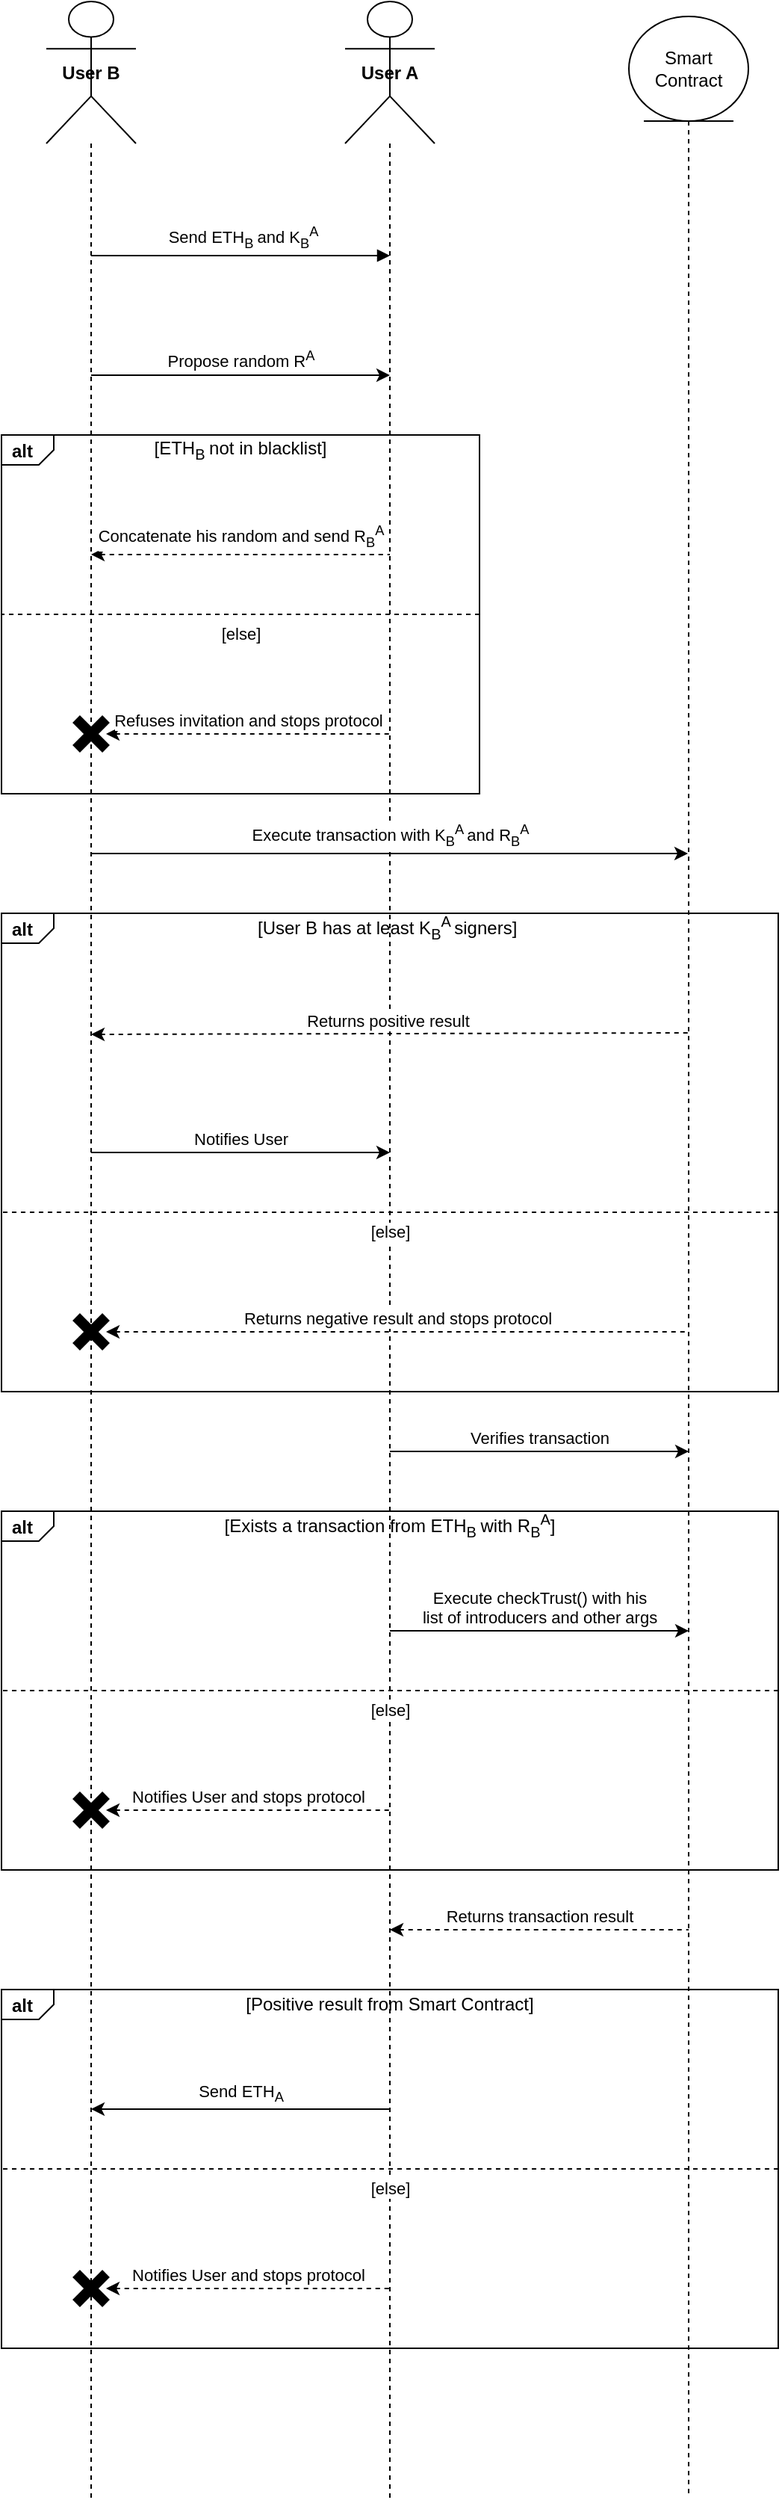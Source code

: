 <mxfile version="22.1.0" type="github">
  <diagram name="Page-1" id="13e1069c-82ec-6db2-03f1-153e76fe0fe0">
    <mxGraphModel dx="1036" dy="611" grid="1" gridSize="10" guides="1" tooltips="1" connect="1" arrows="1" fold="1" page="1" pageScale="1" pageWidth="1100" pageHeight="850" background="none" math="0" shadow="0">
      <root>
        <mxCell id="0" />
        <mxCell id="1" parent="0" />
        <mxCell id="R8ERbS6EY8pf5TJripWs-4" value="&lt;b&gt;User B&lt;/b&gt;" style="shape=umlLifeline;perimeter=lifelinePerimeter;whiteSpace=wrap;html=1;container=1;dropTarget=0;collapsible=0;recursiveResize=0;outlineConnect=0;portConstraint=eastwest;newEdgeStyle={&quot;curved&quot;:0,&quot;rounded&quot;:0};participant=umlActor;size=95;" parent="1" vertex="1">
          <mxGeometry x="350" y="30" width="60" height="1670" as="geometry" />
        </mxCell>
        <mxCell id="R8ERbS6EY8pf5TJripWs-6" value="&lt;b&gt;User A&lt;/b&gt;" style="shape=umlLifeline;perimeter=lifelinePerimeter;whiteSpace=wrap;html=1;container=1;dropTarget=0;collapsible=0;recursiveResize=0;outlineConnect=0;portConstraint=eastwest;newEdgeStyle={&quot;curved&quot;:0,&quot;rounded&quot;:0};participant=umlActor;size=95;" parent="1" vertex="1">
          <mxGeometry x="550" y="30" width="60" height="1670" as="geometry" />
        </mxCell>
        <mxCell id="R8ERbS6EY8pf5TJripWs-15" value="Smart Contract" style="shape=umlLifeline;perimeter=lifelinePerimeter;whiteSpace=wrap;html=1;container=1;dropTarget=0;collapsible=0;recursiveResize=0;outlineConnect=0;portConstraint=eastwest;newEdgeStyle={&quot;curved&quot;:0,&quot;rounded&quot;:0};participant=umlEntity;size=70;" parent="1" vertex="1">
          <mxGeometry x="740" y="40" width="80" height="1660" as="geometry" />
        </mxCell>
        <mxCell id="gxXh9DrUmTccA9TRPWSn-6" value="alt" style="html=1;shape=mxgraph.sysml.package;labelX=35;fontStyle=1;align=left;verticalAlign=top;spacingLeft=5;spacingTop=-3;fillColor=none;" parent="1" vertex="1">
          <mxGeometry x="320" y="320" width="320" height="240" as="geometry" />
        </mxCell>
        <mxCell id="R8ERbS6EY8pf5TJripWs-25" value="&amp;nbsp;Send ETH&lt;sub&gt;B &lt;/sub&gt;and K&lt;sub&gt;B&lt;/sub&gt;&lt;sup&gt;A&lt;/sup&gt;" style="html=1;verticalAlign=bottom;endArrow=block;curved=0;rounded=0;" parent="1" edge="1">
          <mxGeometry width="80" relative="1" as="geometry">
            <mxPoint x="380" y="200" as="sourcePoint" />
            <mxPoint x="580" y="200" as="targetPoint" />
            <mxPoint as="offset" />
          </mxGeometry>
        </mxCell>
        <mxCell id="gxXh9DrUmTccA9TRPWSn-1" value="Propose random R&lt;sup&gt;A&lt;/sup&gt;" style="html=1;verticalAlign=bottom;endArrow=classic;curved=0;rounded=0;startArrow=none;startFill=0;endFill=1;" parent="1" edge="1">
          <mxGeometry width="80" relative="1" as="geometry">
            <mxPoint x="380" y="280" as="sourcePoint" />
            <mxPoint x="580" y="280" as="targetPoint" />
            <mxPoint as="offset" />
          </mxGeometry>
        </mxCell>
        <mxCell id="gxXh9DrUmTccA9TRPWSn-10" value="" style="strokeColor=inherit;fillColor=inherit;gradientColor=inherit;endArrow=none;html=1;edgeStyle=none;dashed=1;rounded=0;entryX=0;entryY=0.5;entryDx=0;entryDy=0;entryPerimeter=0;exitX=1;exitY=0.5;exitDx=0;exitDy=0;exitPerimeter=0;" parent="1" source="gxXh9DrUmTccA9TRPWSn-6" target="gxXh9DrUmTccA9TRPWSn-6" edge="1">
          <mxGeometry relative="1" as="geometry">
            <mxPoint x="380" y="360" as="targetPoint" />
            <mxPoint x="700" y="360" as="sourcePoint" />
          </mxGeometry>
        </mxCell>
        <mxCell id="gxXh9DrUmTccA9TRPWSn-17" value="[else]" style="edgeLabel;html=1;align=center;verticalAlign=top;resizable=0;points=[];" parent="gxXh9DrUmTccA9TRPWSn-10" vertex="1" connectable="0">
          <mxGeometry relative="1" as="geometry">
            <mxPoint as="offset" />
          </mxGeometry>
        </mxCell>
        <mxCell id="gxXh9DrUmTccA9TRPWSn-24" value="[ETH&lt;sub&gt;B &lt;/sub&gt;not in blacklist]" style="text;html=1;strokeColor=none;fillColor=none;align=center;verticalAlign=middle;whiteSpace=wrap;rounded=0;" parent="1" vertex="1">
          <mxGeometry x="360" y="320" width="240" height="20" as="geometry" />
        </mxCell>
        <mxCell id="gxXh9DrUmTccA9TRPWSn-25" value="Refuses invitation and stops protocol" style="html=1;verticalAlign=bottom;endArrow=none;curved=0;rounded=0;startArrow=classic;startFill=1;endFill=0;dashed=1;" parent="1" edge="1">
          <mxGeometry width="80" relative="1" as="geometry">
            <mxPoint x="390" y="520" as="sourcePoint" />
            <mxPoint x="580" y="520" as="targetPoint" />
            <mxPoint as="offset" />
          </mxGeometry>
        </mxCell>
        <mxCell id="gxXh9DrUmTccA9TRPWSn-26" value="Concatenate his random and send R&lt;sub&gt;B&lt;/sub&gt;&lt;sup&gt;A&lt;/sup&gt;" style="html=1;verticalAlign=bottom;endArrow=none;curved=0;rounded=0;startArrow=classic;startFill=1;endFill=0;dashed=1;" parent="1" edge="1">
          <mxGeometry width="80" relative="1" as="geometry">
            <mxPoint x="380" y="400" as="sourcePoint" />
            <mxPoint x="580" y="400" as="targetPoint" />
            <mxPoint as="offset" />
          </mxGeometry>
        </mxCell>
        <mxCell id="gxXh9DrUmTccA9TRPWSn-29" value="alt" style="html=1;shape=mxgraph.sysml.package;labelX=35;fontStyle=1;align=left;verticalAlign=top;spacingLeft=5;spacingTop=-3;fillColor=none;" parent="1" vertex="1">
          <mxGeometry x="320" y="640" width="520" height="320" as="geometry" />
        </mxCell>
        <mxCell id="gxXh9DrUmTccA9TRPWSn-27" value="Execute transaction with K&lt;sub style=&quot;border-color: var(--border-color);&quot;&gt;B&lt;/sub&gt;&lt;sup style=&quot;border-color: var(--border-color);&quot;&gt;A &lt;/sup&gt;&lt;span style=&quot;border-color: var(--border-color);&quot;&gt;and&amp;nbsp;&lt;/span&gt;R&lt;sub style=&quot;border-color: var(--border-color);&quot;&gt;B&lt;/sub&gt;&lt;sup style=&quot;border-color: var(--border-color);&quot;&gt;A&lt;/sup&gt;" style="html=1;verticalAlign=bottom;endArrow=classic;curved=0;rounded=0;startArrow=none;startFill=0;endFill=1;" parent="1" target="R8ERbS6EY8pf5TJripWs-15" edge="1">
          <mxGeometry width="80" relative="1" as="geometry">
            <mxPoint x="380" y="600" as="sourcePoint" />
            <mxPoint x="580" y="600" as="targetPoint" />
            <mxPoint as="offset" />
            <Array as="points">
              <mxPoint x="740" y="600" />
            </Array>
          </mxGeometry>
        </mxCell>
        <mxCell id="gxXh9DrUmTccA9TRPWSn-30" value="" style="strokeColor=inherit;fillColor=inherit;gradientColor=inherit;endArrow=none;html=1;edgeStyle=none;dashed=1;rounded=0;entryX=0;entryY=0.5;entryDx=0;entryDy=0;entryPerimeter=0;exitX=1;exitY=0.5;exitDx=0;exitDy=0;exitPerimeter=0;" parent="1" edge="1">
          <mxGeometry relative="1" as="geometry">
            <mxPoint x="320" y="840" as="targetPoint" />
            <mxPoint x="840" y="840" as="sourcePoint" />
          </mxGeometry>
        </mxCell>
        <mxCell id="gxXh9DrUmTccA9TRPWSn-31" value="[else]" style="edgeLabel;html=1;align=center;verticalAlign=top;resizable=0;points=[];" parent="gxXh9DrUmTccA9TRPWSn-30" vertex="1" connectable="0">
          <mxGeometry relative="1" as="geometry">
            <mxPoint as="offset" />
          </mxGeometry>
        </mxCell>
        <mxCell id="gxXh9DrUmTccA9TRPWSn-32" value="[User B has at least K&lt;sub style=&quot;border-color: var(--border-color);&quot;&gt;B&lt;/sub&gt;&lt;sup style=&quot;border-color: var(--border-color);&quot;&gt;A &lt;/sup&gt;&lt;span style=&quot;border-color: var(--border-color);&quot;&gt;signers&lt;/span&gt;]&amp;nbsp;" style="text;html=1;strokeColor=none;fillColor=none;align=center;verticalAlign=middle;whiteSpace=wrap;rounded=0;" parent="1" vertex="1">
          <mxGeometry x="360" y="640" width="440" height="20" as="geometry" />
        </mxCell>
        <mxCell id="gxXh9DrUmTccA9TRPWSn-33" value="Returns positive result&amp;nbsp;" style="html=1;verticalAlign=bottom;endArrow=none;curved=0;rounded=0;startArrow=classic;startFill=1;endFill=0;dashed=1;" parent="1" edge="1">
          <mxGeometry width="80" relative="1" as="geometry">
            <mxPoint x="380" y="721" as="sourcePoint" />
            <mxPoint x="780" y="720" as="targetPoint" />
            <mxPoint as="offset" />
          </mxGeometry>
        </mxCell>
        <mxCell id="gxXh9DrUmTccA9TRPWSn-35" value="Returns negative result and stops protocol" style="html=1;verticalAlign=bottom;endArrow=none;curved=0;rounded=0;startArrow=classic;startFill=1;endFill=0;dashed=1;" parent="1" edge="1">
          <mxGeometry width="80" relative="1" as="geometry">
            <mxPoint x="390" y="920" as="sourcePoint" />
            <mxPoint x="780" y="920" as="targetPoint" />
            <mxPoint as="offset" />
          </mxGeometry>
        </mxCell>
        <mxCell id="gxXh9DrUmTccA9TRPWSn-36" value="" style="shape=mxgraph.sysml.x;strokeWidth=7;" parent="1" vertex="1">
          <mxGeometry x="370" y="510" width="20" height="20" as="geometry" />
        </mxCell>
        <mxCell id="gxXh9DrUmTccA9TRPWSn-37" value="" style="shape=mxgraph.sysml.x;strokeWidth=7;" parent="1" vertex="1">
          <mxGeometry x="370" y="910" width="20" height="20" as="geometry" />
        </mxCell>
        <mxCell id="gxXh9DrUmTccA9TRPWSn-39" value="Verifies transaction" style="html=1;verticalAlign=bottom;endArrow=classic;curved=0;rounded=0;startArrow=none;startFill=0;endFill=1;" parent="1" edge="1">
          <mxGeometry width="80" relative="1" as="geometry">
            <mxPoint x="580" y="1000" as="sourcePoint" />
            <mxPoint x="780" y="1000" as="targetPoint" />
            <mxPoint as="offset" />
          </mxGeometry>
        </mxCell>
        <mxCell id="gxXh9DrUmTccA9TRPWSn-41" value="alt" style="html=1;shape=mxgraph.sysml.package;labelX=35;fontStyle=1;align=left;verticalAlign=top;spacingLeft=5;spacingTop=-3;fillColor=none;" parent="1" vertex="1">
          <mxGeometry x="320" y="1040" width="520" height="240" as="geometry" />
        </mxCell>
        <mxCell id="gxXh9DrUmTccA9TRPWSn-43" value="" style="strokeColor=inherit;fillColor=inherit;gradientColor=inherit;endArrow=none;html=1;edgeStyle=none;dashed=1;rounded=0;entryX=0;entryY=0.5;entryDx=0;entryDy=0;entryPerimeter=0;exitX=1;exitY=0.5;exitDx=0;exitDy=0;exitPerimeter=0;" parent="1" source="gxXh9DrUmTccA9TRPWSn-41" target="gxXh9DrUmTccA9TRPWSn-41" edge="1">
          <mxGeometry relative="1" as="geometry">
            <mxPoint x="560" y="1090" as="targetPoint" />
            <mxPoint x="880" y="1090" as="sourcePoint" />
          </mxGeometry>
        </mxCell>
        <mxCell id="gxXh9DrUmTccA9TRPWSn-44" value="[else]" style="edgeLabel;html=1;align=center;verticalAlign=top;resizable=0;points=[];" parent="gxXh9DrUmTccA9TRPWSn-43" vertex="1" connectable="0">
          <mxGeometry relative="1" as="geometry">
            <mxPoint as="offset" />
          </mxGeometry>
        </mxCell>
        <mxCell id="gxXh9DrUmTccA9TRPWSn-45" value="[Exists a transaction from ETH&lt;sub style=&quot;border-color: var(--border-color);&quot;&gt;B &lt;/sub&gt;&lt;span style=&quot;border-color: var(--border-color);&quot;&gt;with&amp;nbsp;R&lt;sub style=&quot;border-color: var(--border-color);&quot;&gt;B&lt;/sub&gt;&lt;sup style=&quot;border-color: var(--border-color);&quot;&gt;A&lt;/sup&gt;&lt;/span&gt;]" style="text;html=1;strokeColor=none;fillColor=none;align=center;verticalAlign=middle;whiteSpace=wrap;rounded=0;" parent="1" vertex="1">
          <mxGeometry x="360" y="1040" width="440" height="20" as="geometry" />
        </mxCell>
        <mxCell id="gxXh9DrUmTccA9TRPWSn-46" value="Notifies User" style="html=1;verticalAlign=bottom;endArrow=classic;curved=0;rounded=0;startArrow=none;startFill=0;endFill=1;" parent="1" edge="1">
          <mxGeometry width="80" relative="1" as="geometry">
            <mxPoint x="380" y="800" as="sourcePoint" />
            <mxPoint x="580" y="800" as="targetPoint" />
            <mxPoint as="offset" />
          </mxGeometry>
        </mxCell>
        <mxCell id="gxXh9DrUmTccA9TRPWSn-47" value="Execute checkTrust() with his &lt;br&gt;list of introducers and other args" style="html=1;verticalAlign=bottom;endArrow=classic;curved=0;rounded=0;startArrow=none;startFill=0;endFill=1;" parent="1" edge="1">
          <mxGeometry width="80" relative="1" as="geometry">
            <mxPoint x="580" y="1120" as="sourcePoint" />
            <mxPoint x="780" y="1120" as="targetPoint" />
            <mxPoint as="offset" />
          </mxGeometry>
        </mxCell>
        <mxCell id="O211Ay1KzVId1JWZoX08-2" value="Notifies User and stops protocol" style="html=1;verticalAlign=bottom;endArrow=none;curved=0;rounded=0;startArrow=classic;startFill=1;endFill=0;dashed=1;" edge="1" parent="1">
          <mxGeometry width="80" relative="1" as="geometry">
            <mxPoint x="390" y="1240" as="sourcePoint" />
            <mxPoint x="580" y="1240" as="targetPoint" />
            <mxPoint as="offset" />
          </mxGeometry>
        </mxCell>
        <mxCell id="O211Ay1KzVId1JWZoX08-3" value="" style="shape=mxgraph.sysml.x;strokeWidth=7;" vertex="1" parent="1">
          <mxGeometry x="370" y="1230" width="20" height="20" as="geometry" />
        </mxCell>
        <mxCell id="O211Ay1KzVId1JWZoX08-4" value="Returns transaction result" style="html=1;verticalAlign=bottom;endArrow=none;curved=0;rounded=0;startArrow=classic;startFill=1;endFill=0;dashed=1;" edge="1" parent="1">
          <mxGeometry width="80" relative="1" as="geometry">
            <mxPoint x="580" y="1320" as="sourcePoint" />
            <mxPoint x="780" y="1320" as="targetPoint" />
            <mxPoint as="offset" />
          </mxGeometry>
        </mxCell>
        <mxCell id="O211Ay1KzVId1JWZoX08-5" value="alt" style="html=1;shape=mxgraph.sysml.package;labelX=35;fontStyle=1;align=left;verticalAlign=top;spacingLeft=5;spacingTop=-3;fillColor=none;" vertex="1" parent="1">
          <mxGeometry x="320" y="1360" width="520" height="240" as="geometry" />
        </mxCell>
        <mxCell id="O211Ay1KzVId1JWZoX08-6" value="" style="strokeColor=inherit;fillColor=inherit;gradientColor=inherit;endArrow=none;html=1;edgeStyle=none;dashed=1;rounded=0;entryX=0;entryY=0.5;entryDx=0;entryDy=0;entryPerimeter=0;exitX=1;exitY=0.5;exitDx=0;exitDy=0;exitPerimeter=0;" edge="1" parent="1" source="O211Ay1KzVId1JWZoX08-5" target="O211Ay1KzVId1JWZoX08-5">
          <mxGeometry relative="1" as="geometry">
            <mxPoint x="560" y="1410" as="targetPoint" />
            <mxPoint x="880" y="1410" as="sourcePoint" />
          </mxGeometry>
        </mxCell>
        <mxCell id="O211Ay1KzVId1JWZoX08-7" value="[else]" style="edgeLabel;html=1;align=center;verticalAlign=top;resizable=0;points=[];" vertex="1" connectable="0" parent="O211Ay1KzVId1JWZoX08-6">
          <mxGeometry relative="1" as="geometry">
            <mxPoint as="offset" />
          </mxGeometry>
        </mxCell>
        <mxCell id="O211Ay1KzVId1JWZoX08-8" value="[Positive result from Smart Contract]" style="text;html=1;strokeColor=none;fillColor=none;align=center;verticalAlign=middle;whiteSpace=wrap;rounded=0;" vertex="1" parent="1">
          <mxGeometry x="360" y="1360" width="440" height="20" as="geometry" />
        </mxCell>
        <mxCell id="O211Ay1KzVId1JWZoX08-9" value="Send ETH&lt;sub&gt;A&lt;/sub&gt;" style="html=1;verticalAlign=bottom;endArrow=none;curved=0;rounded=0;startArrow=classic;startFill=1;endFill=0;" edge="1" parent="1">
          <mxGeometry width="80" relative="1" as="geometry">
            <mxPoint x="380" y="1440" as="sourcePoint" />
            <mxPoint x="580" y="1440" as="targetPoint" />
            <mxPoint as="offset" />
          </mxGeometry>
        </mxCell>
        <mxCell id="O211Ay1KzVId1JWZoX08-12" value="Notifies User and stops protocol" style="html=1;verticalAlign=bottom;endArrow=none;curved=0;rounded=0;startArrow=classic;startFill=1;endFill=0;dashed=1;" edge="1" parent="1">
          <mxGeometry width="80" relative="1" as="geometry">
            <mxPoint x="390" y="1560" as="sourcePoint" />
            <mxPoint x="580" y="1560" as="targetPoint" />
            <mxPoint as="offset" />
          </mxGeometry>
        </mxCell>
        <mxCell id="O211Ay1KzVId1JWZoX08-13" value="" style="shape=mxgraph.sysml.x;strokeWidth=7;" vertex="1" parent="1">
          <mxGeometry x="370" y="1550" width="20" height="20" as="geometry" />
        </mxCell>
      </root>
    </mxGraphModel>
  </diagram>
</mxfile>
